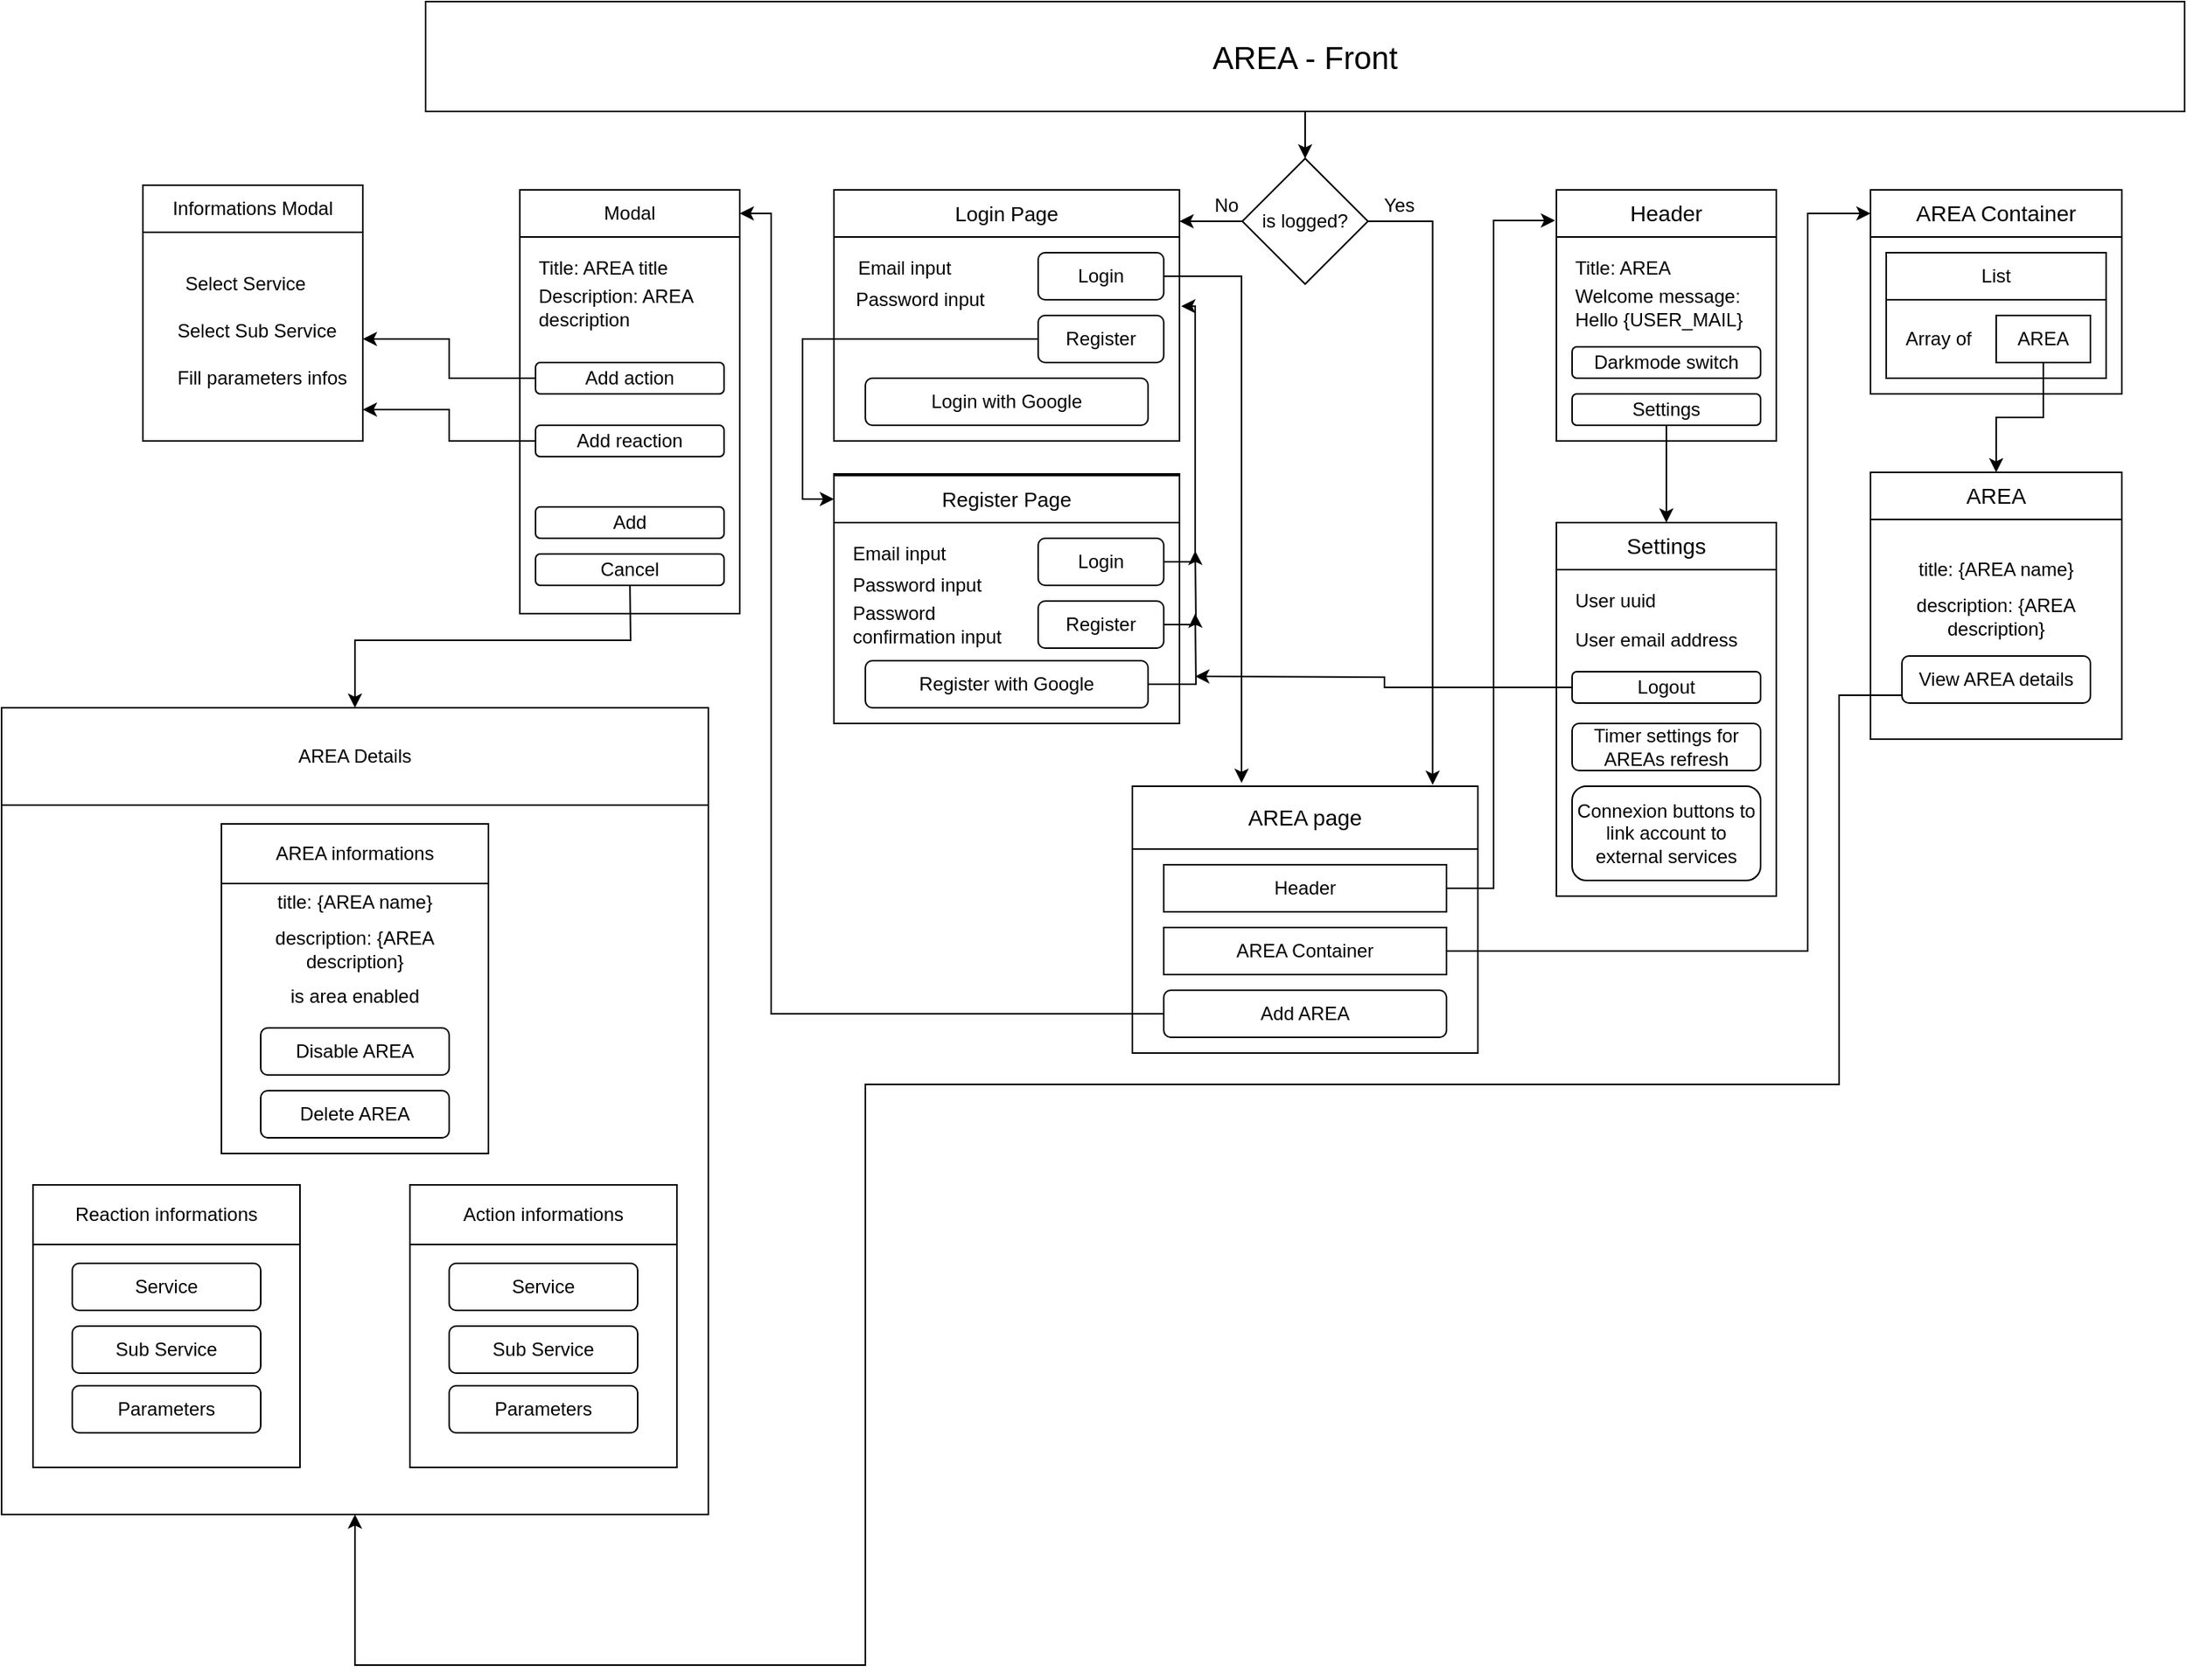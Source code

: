 <mxfile version="14.2.4" type="embed">
    <diagram id="tuk95KM_O3hs2elBufYH" name="Page-1">
        <mxGraphModel dx="1968" dy="1568" grid="1" gridSize="10" guides="1" tooltips="1" connect="1" arrows="1" fold="1" page="1" pageScale="1" pageWidth="850" pageHeight="1100" math="0" shadow="0">
            <root>
                <mxCell id="0"/>
                <mxCell id="1" parent="0"/>
                <mxCell id="88" value="" style="rounded=0;whiteSpace=wrap;html=1;align=center;" parent="1" vertex="1">
                    <mxGeometry x="-830" y="-596" width="450" height="460" as="geometry"/>
                </mxCell>
                <mxCell id="3" style="edgeStyle=orthogonalEdgeStyle;rounded=0;orthogonalLoop=1;jettySize=auto;html=1;" parent="1" source="2" edge="1">
                    <mxGeometry relative="1" as="geometry">
                        <mxPoint y="-1000" as="targetPoint"/>
                    </mxGeometry>
                </mxCell>
                <mxCell id="2" value="&lt;font style=&quot;font-size: 20px&quot;&gt;AREA - Front&lt;/font&gt;" style="rounded=0;whiteSpace=wrap;html=1;" parent="1" vertex="1">
                    <mxGeometry x="-560" y="-1100" width="1120" height="70" as="geometry"/>
                </mxCell>
                <mxCell id="5" style="edgeStyle=orthogonalEdgeStyle;rounded=0;orthogonalLoop=1;jettySize=auto;html=1;" parent="1" source="4" edge="1">
                    <mxGeometry relative="1" as="geometry">
                        <mxPoint x="-80" y="-960" as="targetPoint"/>
                    </mxGeometry>
                </mxCell>
                <mxCell id="34" style="edgeStyle=orthogonalEdgeStyle;rounded=0;orthogonalLoop=1;jettySize=auto;html=1;exitX=1;exitY=0.5;exitDx=0;exitDy=0;entryX=0.869;entryY=-0.023;entryDx=0;entryDy=0;entryPerimeter=0;" parent="1" source="4" target="31" edge="1">
                    <mxGeometry relative="1" as="geometry">
                        <mxPoint x="80" y="-610" as="targetPoint"/>
                    </mxGeometry>
                </mxCell>
                <mxCell id="4" value="is logged?" style="rhombus;whiteSpace=wrap;html=1;" parent="1" vertex="1">
                    <mxGeometry x="-40" y="-1000" width="80" height="80" as="geometry"/>
                </mxCell>
                <mxCell id="6" value="" style="rounded=0;whiteSpace=wrap;html=1;" parent="1" vertex="1">
                    <mxGeometry x="-300" y="-980" width="220" height="160" as="geometry"/>
                </mxCell>
                <mxCell id="7" value="&lt;font style=&quot;font-size: 13px&quot;&gt;Login Page&lt;/font&gt;" style="rounded=0;whiteSpace=wrap;html=1;" parent="1" vertex="1">
                    <mxGeometry x="-300" y="-980" width="220" height="30" as="geometry"/>
                </mxCell>
                <mxCell id="8" value="Email input" style="text;html=1;strokeColor=none;fillColor=none;align=center;verticalAlign=middle;whiteSpace=wrap;rounded=0;" parent="1" vertex="1">
                    <mxGeometry x="-290" y="-940" width="70" height="20" as="geometry"/>
                </mxCell>
                <mxCell id="9" value="Password input" style="text;html=1;strokeColor=none;fillColor=none;align=center;verticalAlign=middle;whiteSpace=wrap;rounded=0;" parent="1" vertex="1">
                    <mxGeometry x="-290" y="-920" width="90" height="20" as="geometry"/>
                </mxCell>
                <mxCell id="12" style="edgeStyle=orthogonalEdgeStyle;rounded=0;orthogonalLoop=1;jettySize=auto;html=1;exitX=1;exitY=0.5;exitDx=0;exitDy=0;entryX=0.316;entryY=-0.054;entryDx=0;entryDy=0;entryPerimeter=0;" parent="1" source="10" target="31" edge="1">
                    <mxGeometry relative="1" as="geometry">
                        <mxPoint x="-40" y="-720" as="targetPoint"/>
                    </mxGeometry>
                </mxCell>
                <mxCell id="10" value="Login" style="rounded=1;whiteSpace=wrap;html=1;" parent="1" vertex="1">
                    <mxGeometry x="-170" y="-940" width="80" height="30" as="geometry"/>
                </mxCell>
                <mxCell id="29" style="edgeStyle=orthogonalEdgeStyle;rounded=0;orthogonalLoop=1;jettySize=auto;html=1;exitX=0;exitY=0.5;exitDx=0;exitDy=0;entryX=0;entryY=0.5;entryDx=0;entryDy=0;" parent="1" source="11" target="15" edge="1">
                    <mxGeometry relative="1" as="geometry"/>
                </mxCell>
                <mxCell id="11" value="Register" style="rounded=1;whiteSpace=wrap;html=1;" parent="1" vertex="1">
                    <mxGeometry x="-170" y="-900" width="80" height="30" as="geometry"/>
                </mxCell>
                <mxCell id="14" value="" style="rounded=0;whiteSpace=wrap;html=1;" parent="1" vertex="1">
                    <mxGeometry x="-300" y="-799" width="220" height="159" as="geometry"/>
                </mxCell>
                <mxCell id="15" value="&lt;font style=&quot;font-size: 13px&quot;&gt;Register Page&lt;/font&gt;" style="rounded=0;whiteSpace=wrap;html=1;" parent="1" vertex="1">
                    <mxGeometry x="-300" y="-798" width="220" height="30" as="geometry"/>
                </mxCell>
                <mxCell id="16" value="Email input" style="text;html=1;strokeColor=none;fillColor=none;align=left;verticalAlign=middle;whiteSpace=wrap;rounded=0;" parent="1" vertex="1">
                    <mxGeometry x="-290" y="-758" width="70" height="20" as="geometry"/>
                </mxCell>
                <mxCell id="17" value="Password input" style="text;html=1;strokeColor=none;fillColor=none;align=left;verticalAlign=middle;whiteSpace=wrap;rounded=0;" parent="1" vertex="1">
                    <mxGeometry x="-290" y="-738" width="90" height="20" as="geometry"/>
                </mxCell>
                <mxCell id="22" style="edgeStyle=orthogonalEdgeStyle;rounded=0;orthogonalLoop=1;jettySize=auto;html=1;exitX=1;exitY=0.5;exitDx=0;exitDy=0;entryX=1.005;entryY=0.463;entryDx=0;entryDy=0;entryPerimeter=0;" parent="1" source="18" target="6" edge="1">
                    <mxGeometry relative="1" as="geometry">
                        <Array as="points">
                            <mxPoint x="-70" y="-743"/>
                            <mxPoint x="-70" y="-906"/>
                        </Array>
                    </mxGeometry>
                </mxCell>
                <mxCell id="18" value="Login" style="rounded=1;whiteSpace=wrap;html=1;" parent="1" vertex="1">
                    <mxGeometry x="-170" y="-758" width="80" height="30" as="geometry"/>
                </mxCell>
                <mxCell id="25" style="edgeStyle=orthogonalEdgeStyle;rounded=0;orthogonalLoop=1;jettySize=auto;html=1;exitX=1;exitY=0.5;exitDx=0;exitDy=0;" parent="1" source="19" edge="1">
                    <mxGeometry relative="1" as="geometry">
                        <mxPoint x="-70" y="-750" as="targetPoint"/>
                    </mxGeometry>
                </mxCell>
                <mxCell id="19" value="Register" style="rounded=1;whiteSpace=wrap;html=1;" parent="1" vertex="1">
                    <mxGeometry x="-170" y="-718" width="80" height="30" as="geometry"/>
                </mxCell>
                <mxCell id="20" value="Password confirmation input" style="text;html=1;strokeColor=none;fillColor=none;align=left;verticalAlign=middle;whiteSpace=wrap;rounded=0;" parent="1" vertex="1">
                    <mxGeometry x="-290" y="-713" width="100" height="20" as="geometry"/>
                </mxCell>
                <mxCell id="23" value="No" style="text;html=1;strokeColor=none;fillColor=none;align=center;verticalAlign=middle;whiteSpace=wrap;rounded=0;" parent="1" vertex="1">
                    <mxGeometry x="-70" y="-980" width="40" height="20" as="geometry"/>
                </mxCell>
                <mxCell id="26" value="Login with Google" style="rounded=1;whiteSpace=wrap;html=1;" parent="1" vertex="1">
                    <mxGeometry x="-280" y="-860" width="180" height="30" as="geometry"/>
                </mxCell>
                <mxCell id="28" style="edgeStyle=orthogonalEdgeStyle;rounded=0;orthogonalLoop=1;jettySize=auto;html=1;exitX=1;exitY=0.5;exitDx=0;exitDy=0;" parent="1" source="27" edge="1">
                    <mxGeometry relative="1" as="geometry">
                        <mxPoint x="-70" y="-710" as="targetPoint"/>
                    </mxGeometry>
                </mxCell>
                <mxCell id="27" value="Register with Google" style="rounded=1;whiteSpace=wrap;html=1;" parent="1" vertex="1">
                    <mxGeometry x="-280" y="-680" width="180" height="30" as="geometry"/>
                </mxCell>
                <mxCell id="30" value="" style="rounded=0;whiteSpace=wrap;html=1;align=left;" parent="1" vertex="1">
                    <mxGeometry x="-110" y="-600" width="220" height="170" as="geometry"/>
                </mxCell>
                <mxCell id="31" value="&lt;font style=&quot;font-size: 14px&quot;&gt;AREA page&lt;/font&gt;" style="rounded=0;whiteSpace=wrap;html=1;align=center;" parent="1" vertex="1">
                    <mxGeometry x="-110" y="-600" width="220" height="40" as="geometry"/>
                </mxCell>
                <mxCell id="44" style="edgeStyle=orthogonalEdgeStyle;rounded=0;orthogonalLoop=1;jettySize=auto;html=1;exitX=1;exitY=0.5;exitDx=0;exitDy=0;entryX=-0.006;entryY=0.65;entryDx=0;entryDy=0;entryPerimeter=0;" parent="1" source="32" target="39" edge="1">
                    <mxGeometry relative="1" as="geometry">
                        <mxPoint x="120" y="-830" as="targetPoint"/>
                        <Array as="points">
                            <mxPoint x="120" y="-535"/>
                            <mxPoint x="120" y="-960"/>
                        </Array>
                    </mxGeometry>
                </mxCell>
                <mxCell id="32" value="Header" style="rounded=0;whiteSpace=wrap;html=1;align=center;" parent="1" vertex="1">
                    <mxGeometry x="-90" y="-550" width="180" height="30" as="geometry"/>
                </mxCell>
                <mxCell id="70" style="edgeStyle=orthogonalEdgeStyle;rounded=0;orthogonalLoop=1;jettySize=auto;html=1;exitX=1;exitY=0.5;exitDx=0;exitDy=0;entryX=0;entryY=0.5;entryDx=0;entryDy=0;" parent="1" source="33" target="72" edge="1">
                    <mxGeometry relative="1" as="geometry">
                        <mxPoint x="320" y="-965" as="targetPoint"/>
                        <Array as="points">
                            <mxPoint x="320" y="-495"/>
                            <mxPoint x="320" y="-965"/>
                        </Array>
                    </mxGeometry>
                </mxCell>
                <mxCell id="33" value="AREA Container" style="rounded=0;whiteSpace=wrap;html=1;align=center;" parent="1" vertex="1">
                    <mxGeometry x="-90" y="-510" width="180" height="30" as="geometry"/>
                </mxCell>
                <mxCell id="35" value="Yes" style="text;html=1;strokeColor=none;fillColor=none;align=center;verticalAlign=middle;whiteSpace=wrap;rounded=0;" parent="1" vertex="1">
                    <mxGeometry x="40" y="-980" width="40" height="20" as="geometry"/>
                </mxCell>
                <mxCell id="37" value="" style="rounded=0;whiteSpace=wrap;html=1;align=left;" parent="1" vertex="1">
                    <mxGeometry x="160" y="-980" width="140" height="160" as="geometry"/>
                </mxCell>
                <mxCell id="39" value="&lt;font style=&quot;font-size: 14px&quot;&gt;Header&lt;/font&gt;" style="rounded=0;whiteSpace=wrap;html=1;align=center;" parent="1" vertex="1">
                    <mxGeometry x="160" y="-980" width="140" height="30" as="geometry"/>
                </mxCell>
                <mxCell id="40" value="Title: AREA" style="text;html=1;strokeColor=none;fillColor=none;align=left;verticalAlign=middle;whiteSpace=wrap;rounded=0;" parent="1" vertex="1">
                    <mxGeometry x="170" y="-940" width="110" height="20" as="geometry"/>
                </mxCell>
                <mxCell id="41" value="Welcome message: Hello {USER_MAIL}" style="text;html=1;strokeColor=none;fillColor=none;align=left;verticalAlign=middle;whiteSpace=wrap;rounded=0;" parent="1" vertex="1">
                    <mxGeometry x="170" y="-915" width="110" height="20" as="geometry"/>
                </mxCell>
                <mxCell id="52" style="edgeStyle=orthogonalEdgeStyle;rounded=0;orthogonalLoop=1;jettySize=auto;html=1;exitX=0.5;exitY=1;exitDx=0;exitDy=0;entryX=0.5;entryY=0;entryDx=0;entryDy=0;" parent="1" source="42" target="47" edge="1">
                    <mxGeometry relative="1" as="geometry"/>
                </mxCell>
                <mxCell id="42" value="Settings" style="rounded=1;whiteSpace=wrap;html=1;align=center;" parent="1" vertex="1">
                    <mxGeometry x="170" y="-850" width="120" height="20" as="geometry"/>
                </mxCell>
                <mxCell id="43" value="Darkmode switch" style="rounded=1;whiteSpace=wrap;html=1;align=center;" parent="1" vertex="1">
                    <mxGeometry x="170" y="-880" width="120" height="20" as="geometry"/>
                </mxCell>
                <mxCell id="46" value="" style="rounded=0;whiteSpace=wrap;html=1;align=left;" parent="1" vertex="1">
                    <mxGeometry x="160" y="-768" width="140" height="238" as="geometry"/>
                </mxCell>
                <mxCell id="47" value="&lt;font style=&quot;font-size: 14px&quot;&gt;Settings&lt;/font&gt;" style="rounded=0;whiteSpace=wrap;html=1;align=center;" parent="1" vertex="1">
                    <mxGeometry x="160" y="-768" width="140" height="30" as="geometry"/>
                </mxCell>
                <mxCell id="48" value="User uuid" style="text;html=1;strokeColor=none;fillColor=none;align=left;verticalAlign=middle;whiteSpace=wrap;rounded=0;" parent="1" vertex="1">
                    <mxGeometry x="170" y="-728" width="110" height="20" as="geometry"/>
                </mxCell>
                <mxCell id="49" value="User email address" style="text;html=1;strokeColor=none;fillColor=none;align=left;verticalAlign=middle;whiteSpace=wrap;rounded=0;" parent="1" vertex="1">
                    <mxGeometry x="170" y="-703" width="110" height="20" as="geometry"/>
                </mxCell>
                <mxCell id="53" style="edgeStyle=orthogonalEdgeStyle;rounded=0;orthogonalLoop=1;jettySize=auto;html=1;exitX=0;exitY=0.5;exitDx=0;exitDy=0;" parent="1" source="50" edge="1">
                    <mxGeometry relative="1" as="geometry">
                        <mxPoint x="-70" y="-670" as="targetPoint"/>
                    </mxGeometry>
                </mxCell>
                <mxCell id="50" value="Logout" style="rounded=1;whiteSpace=wrap;html=1;align=center;" parent="1" vertex="1">
                    <mxGeometry x="170" y="-673" width="120" height="20" as="geometry"/>
                </mxCell>
                <mxCell id="51" value="Timer settings for AREAs refresh" style="rounded=1;whiteSpace=wrap;html=1;align=center;" parent="1" vertex="1">
                    <mxGeometry x="170" y="-640" width="120" height="30" as="geometry"/>
                </mxCell>
                <mxCell id="55" style="edgeStyle=orthogonalEdgeStyle;rounded=0;orthogonalLoop=1;jettySize=auto;html=1;exitX=0;exitY=0.5;exitDx=0;exitDy=0;entryX=1;entryY=0.5;entryDx=0;entryDy=0;" parent="1" source="54" target="57" edge="1">
                    <mxGeometry relative="1" as="geometry">
                        <mxPoint x="-360" y="-930" as="targetPoint"/>
                        <Array as="points">
                            <mxPoint x="-340" y="-455"/>
                            <mxPoint x="-340" y="-965"/>
                        </Array>
                    </mxGeometry>
                </mxCell>
                <mxCell id="54" value="Add AREA" style="rounded=1;whiteSpace=wrap;html=1;align=center;" parent="1" vertex="1">
                    <mxGeometry x="-90" y="-470" width="180" height="30" as="geometry"/>
                </mxCell>
                <mxCell id="56" value="" style="rounded=0;whiteSpace=wrap;html=1;align=center;" parent="1" vertex="1">
                    <mxGeometry x="-500" y="-980" width="140" height="270" as="geometry"/>
                </mxCell>
                <mxCell id="57" value="Modal" style="rounded=0;whiteSpace=wrap;html=1;align=center;" parent="1" vertex="1">
                    <mxGeometry x="-500" y="-980" width="140" height="30" as="geometry"/>
                </mxCell>
                <mxCell id="60" value="Title: AREA title" style="text;html=1;strokeColor=none;fillColor=none;align=left;verticalAlign=middle;whiteSpace=wrap;rounded=0;" parent="1" vertex="1">
                    <mxGeometry x="-490" y="-940" width="120" height="20" as="geometry"/>
                </mxCell>
                <mxCell id="68" value="Add" style="rounded=1;whiteSpace=wrap;html=1;align=center;" parent="1" vertex="1">
                    <mxGeometry x="-490" y="-778" width="120" height="20" as="geometry"/>
                </mxCell>
                <mxCell id="128" value="" style="edgeStyle=orthogonalEdgeStyle;rounded=0;orthogonalLoop=1;jettySize=auto;html=1;" edge="1" parent="1" target="89">
                    <mxGeometry relative="1" as="geometry">
                        <mxPoint x="-430" y="-737" as="sourcePoint"/>
                    </mxGeometry>
                </mxCell>
                <mxCell id="69" value="Cancel" style="rounded=1;whiteSpace=wrap;html=1;align=center;" parent="1" vertex="1">
                    <mxGeometry x="-490" y="-748" width="120" height="20" as="geometry"/>
                </mxCell>
                <mxCell id="71" value="" style="rounded=0;whiteSpace=wrap;html=1;align=left;" parent="1" vertex="1">
                    <mxGeometry x="360" y="-980" width="160" height="130" as="geometry"/>
                </mxCell>
                <mxCell id="72" value="&lt;span&gt;&lt;font style=&quot;font-size: 14px&quot;&gt;AREA Container&lt;/font&gt;&lt;/span&gt;" style="rounded=0;whiteSpace=wrap;html=1;align=center;" parent="1" vertex="1">
                    <mxGeometry x="360" y="-980" width="160" height="30" as="geometry"/>
                </mxCell>
                <mxCell id="73" value="" style="rounded=0;whiteSpace=wrap;html=1;align=left;" parent="1" vertex="1">
                    <mxGeometry x="370" y="-940" width="140" height="80" as="geometry"/>
                </mxCell>
                <mxCell id="74" value="List" style="rounded=0;whiteSpace=wrap;html=1;align=center;" parent="1" vertex="1">
                    <mxGeometry x="370" y="-940" width="140" height="30" as="geometry"/>
                </mxCell>
                <mxCell id="75" value="Array of&amp;nbsp;" style="text;html=1;strokeColor=none;fillColor=none;align=center;verticalAlign=middle;whiteSpace=wrap;rounded=0;" parent="1" vertex="1">
                    <mxGeometry x="380" y="-895" width="50" height="20" as="geometry"/>
                </mxCell>
                <mxCell id="80" style="edgeStyle=orthogonalEdgeStyle;rounded=0;orthogonalLoop=1;jettySize=auto;html=1;exitX=0.5;exitY=1;exitDx=0;exitDy=0;entryX=0.5;entryY=0;entryDx=0;entryDy=0;" parent="1" source="77" target="79" edge="1">
                    <mxGeometry relative="1" as="geometry"/>
                </mxCell>
                <mxCell id="77" value="AREA" style="rounded=0;whiteSpace=wrap;html=1;align=center;" parent="1" vertex="1">
                    <mxGeometry x="440" y="-900" width="60" height="30" as="geometry"/>
                </mxCell>
                <mxCell id="78" value="" style="rounded=0;whiteSpace=wrap;html=1;align=center;" parent="1" vertex="1">
                    <mxGeometry x="360" y="-800" width="160" height="170" as="geometry"/>
                </mxCell>
                <mxCell id="79" value="&lt;font style=&quot;font-size: 14px&quot;&gt;AREA&lt;/font&gt;" style="rounded=0;whiteSpace=wrap;html=1;align=center;" parent="1" vertex="1">
                    <mxGeometry x="360" y="-800" width="160" height="30" as="geometry"/>
                </mxCell>
                <mxCell id="83" value="title: {AREA name}" style="text;html=1;strokeColor=none;fillColor=none;align=center;verticalAlign=middle;whiteSpace=wrap;rounded=0;" parent="1" vertex="1">
                    <mxGeometry x="380" y="-748" width="120" height="20" as="geometry"/>
                </mxCell>
                <mxCell id="85" value="View AREA details" style="rounded=1;whiteSpace=wrap;html=1;align=center;" parent="1" vertex="1">
                    <mxGeometry x="380" y="-683" width="120" height="30" as="geometry"/>
                </mxCell>
                <mxCell id="89" value="AREA Details" style="rounded=0;whiteSpace=wrap;html=1;align=center;" parent="1" vertex="1">
                    <mxGeometry x="-830" y="-650" width="450" height="62" as="geometry"/>
                </mxCell>
                <mxCell id="99" value="Connexion buttons to link account to external services" style="rounded=1;whiteSpace=wrap;html=1;align=center;" vertex="1" parent="1">
                    <mxGeometry x="170" y="-600" width="120" height="60" as="geometry"/>
                </mxCell>
                <mxCell id="101" value="description: {AREA description}" style="text;html=1;strokeColor=none;fillColor=none;align=center;verticalAlign=middle;whiteSpace=wrap;rounded=0;" vertex="1" parent="1">
                    <mxGeometry x="380" y="-718" width="120" height="20" as="geometry"/>
                </mxCell>
                <mxCell id="105" style="edgeStyle=orthogonalEdgeStyle;rounded=0;orthogonalLoop=1;jettySize=auto;html=1;exitX=0.5;exitY=1;exitDx=0;exitDy=0;" edge="1" parent="1" source="89" target="89">
                    <mxGeometry relative="1" as="geometry"/>
                </mxCell>
                <mxCell id="111" value="" style="rounded=0;whiteSpace=wrap;html=1;align=center;" vertex="1" parent="1">
                    <mxGeometry x="-690" y="-576" width="170" height="210" as="geometry"/>
                </mxCell>
                <mxCell id="108" value="title: {AREA name}" style="text;html=1;strokeColor=none;fillColor=none;align=center;verticalAlign=middle;whiteSpace=wrap;rounded=0;" vertex="1" parent="1">
                    <mxGeometry x="-665" y="-536" width="120" height="20" as="geometry"/>
                </mxCell>
                <mxCell id="109" value="description: {AREA description}" style="text;html=1;strokeColor=none;fillColor=none;align=center;verticalAlign=middle;whiteSpace=wrap;rounded=0;" vertex="1" parent="1">
                    <mxGeometry x="-665" y="-506" width="120" height="20" as="geometry"/>
                </mxCell>
                <mxCell id="110" value="is area enabled" style="text;html=1;strokeColor=none;fillColor=none;align=center;verticalAlign=middle;whiteSpace=wrap;rounded=0;" vertex="1" parent="1">
                    <mxGeometry x="-665" y="-476" width="120" height="20" as="geometry"/>
                </mxCell>
                <mxCell id="112" value="AREA informations" style="rounded=0;whiteSpace=wrap;html=1;align=center;" vertex="1" parent="1">
                    <mxGeometry x="-690" y="-576" width="170" height="38" as="geometry"/>
                </mxCell>
                <mxCell id="113" value="Disable AREA" style="rounded=1;whiteSpace=wrap;html=1;align=center;" vertex="1" parent="1">
                    <mxGeometry x="-665" y="-446" width="120" height="30" as="geometry"/>
                </mxCell>
                <mxCell id="115" value="Delete AREA" style="rounded=1;whiteSpace=wrap;html=1;align=center;" vertex="1" parent="1">
                    <mxGeometry x="-665" y="-406" width="120" height="30" as="geometry"/>
                </mxCell>
                <mxCell id="116" value="Action informations" style="rounded=0;whiteSpace=wrap;html=1;align=center;" vertex="1" parent="1">
                    <mxGeometry x="-570" y="-346" width="170" height="38" as="geometry"/>
                </mxCell>
                <mxCell id="117" value="" style="rounded=0;whiteSpace=wrap;html=1;align=center;" vertex="1" parent="1">
                    <mxGeometry x="-570" y="-308" width="170" height="142" as="geometry"/>
                </mxCell>
                <mxCell id="118" style="edgeStyle=orthogonalEdgeStyle;rounded=0;orthogonalLoop=1;jettySize=auto;html=1;exitX=0;exitY=0.5;exitDx=0;exitDy=0;entryX=0.5;entryY=1;entryDx=0;entryDy=0;" edge="1" parent="1" source="85" target="88">
                    <mxGeometry relative="1" as="geometry">
                        <mxPoint x="-505" y="-80" as="targetPoint"/>
                        <Array as="points">
                            <mxPoint x="380" y="-658"/>
                            <mxPoint x="340" y="-658"/>
                            <mxPoint x="340" y="-410"/>
                            <mxPoint x="-280" y="-410"/>
                            <mxPoint x="-280" y="-40"/>
                            <mxPoint x="-605" y="-40"/>
                        </Array>
                        <mxPoint x="380" y="-668" as="sourcePoint"/>
                    </mxGeometry>
                </mxCell>
                <mxCell id="119" value="Service" style="rounded=1;whiteSpace=wrap;html=1;align=center;" vertex="1" parent="1">
                    <mxGeometry x="-545" y="-296" width="120" height="30" as="geometry"/>
                </mxCell>
                <mxCell id="120" value="Sub Service" style="rounded=1;whiteSpace=wrap;html=1;align=center;" vertex="1" parent="1">
                    <mxGeometry x="-545" y="-256" width="120" height="30" as="geometry"/>
                </mxCell>
                <mxCell id="121" value="Parameters" style="rounded=1;whiteSpace=wrap;html=1;align=center;" vertex="1" parent="1">
                    <mxGeometry x="-545" y="-218" width="120" height="30" as="geometry"/>
                </mxCell>
                <mxCell id="122" value="Reaction informations" style="rounded=0;whiteSpace=wrap;html=1;align=center;" vertex="1" parent="1">
                    <mxGeometry x="-810" y="-346" width="170" height="38" as="geometry"/>
                </mxCell>
                <mxCell id="124" value="" style="rounded=0;whiteSpace=wrap;html=1;align=center;" vertex="1" parent="1">
                    <mxGeometry x="-810" y="-308" width="170" height="142" as="geometry"/>
                </mxCell>
                <mxCell id="125" value="Service" style="rounded=1;whiteSpace=wrap;html=1;align=center;" vertex="1" parent="1">
                    <mxGeometry x="-785" y="-296" width="120" height="30" as="geometry"/>
                </mxCell>
                <mxCell id="126" value="Sub Service" style="rounded=1;whiteSpace=wrap;html=1;align=center;" vertex="1" parent="1">
                    <mxGeometry x="-785" y="-256" width="120" height="30" as="geometry"/>
                </mxCell>
                <mxCell id="127" value="Parameters" style="rounded=1;whiteSpace=wrap;html=1;align=center;" vertex="1" parent="1">
                    <mxGeometry x="-785" y="-218" width="120" height="30" as="geometry"/>
                </mxCell>
                <mxCell id="129" value="Description: AREA description" style="text;html=1;strokeColor=none;fillColor=none;align=left;verticalAlign=middle;whiteSpace=wrap;rounded=0;" vertex="1" parent="1">
                    <mxGeometry x="-490" y="-915" width="120" height="20" as="geometry"/>
                </mxCell>
                <mxCell id="130" value="" style="rounded=0;whiteSpace=wrap;html=1;align=center;" vertex="1" parent="1">
                    <mxGeometry x="-740" y="-983" width="140" height="163" as="geometry"/>
                </mxCell>
                <mxCell id="131" value="Informations Modal" style="rounded=0;whiteSpace=wrap;html=1;align=center;" vertex="1" parent="1">
                    <mxGeometry x="-740" y="-983" width="140" height="30" as="geometry"/>
                </mxCell>
                <mxCell id="132" value="Select Service" style="text;html=1;strokeColor=none;fillColor=none;align=left;verticalAlign=middle;whiteSpace=wrap;rounded=0;" vertex="1" parent="1">
                    <mxGeometry x="-715" y="-930" width="90" height="20" as="geometry"/>
                </mxCell>
                <mxCell id="64" value="Fill parameters infos" style="text;html=1;strokeColor=none;fillColor=none;align=left;verticalAlign=middle;whiteSpace=wrap;rounded=0;" parent="1" vertex="1">
                    <mxGeometry x="-720" y="-870" width="120" height="20" as="geometry"/>
                </mxCell>
                <mxCell id="133" value="Select Sub Service" style="text;html=1;strokeColor=none;fillColor=none;align=left;verticalAlign=middle;whiteSpace=wrap;rounded=0;" vertex="1" parent="1">
                    <mxGeometry x="-720" y="-900" width="120" height="20" as="geometry"/>
                </mxCell>
                <mxCell id="135" style="edgeStyle=orthogonalEdgeStyle;rounded=0;orthogonalLoop=1;jettySize=auto;html=1;exitX=0;exitY=0.5;exitDx=0;exitDy=0;entryX=1;entryY=0.75;entryDx=0;entryDy=0;" edge="1" parent="1" source="134" target="133">
                    <mxGeometry relative="1" as="geometry"/>
                </mxCell>
                <mxCell id="134" value="Add action" style="rounded=1;whiteSpace=wrap;html=1;align=center;" vertex="1" parent="1">
                    <mxGeometry x="-490" y="-870" width="120" height="20" as="geometry"/>
                </mxCell>
                <mxCell id="137" style="edgeStyle=orthogonalEdgeStyle;rounded=0;orthogonalLoop=1;jettySize=auto;html=1;entryX=1;entryY=0.877;entryDx=0;entryDy=0;entryPerimeter=0;" edge="1" parent="1" source="136" target="130">
                    <mxGeometry relative="1" as="geometry"/>
                </mxCell>
                <mxCell id="136" value="Add reaction" style="rounded=1;whiteSpace=wrap;html=1;align=center;" vertex="1" parent="1">
                    <mxGeometry x="-490" y="-830" width="120" height="20" as="geometry"/>
                </mxCell>
            </root>
        </mxGraphModel>
    </diagram>
</mxfile>
